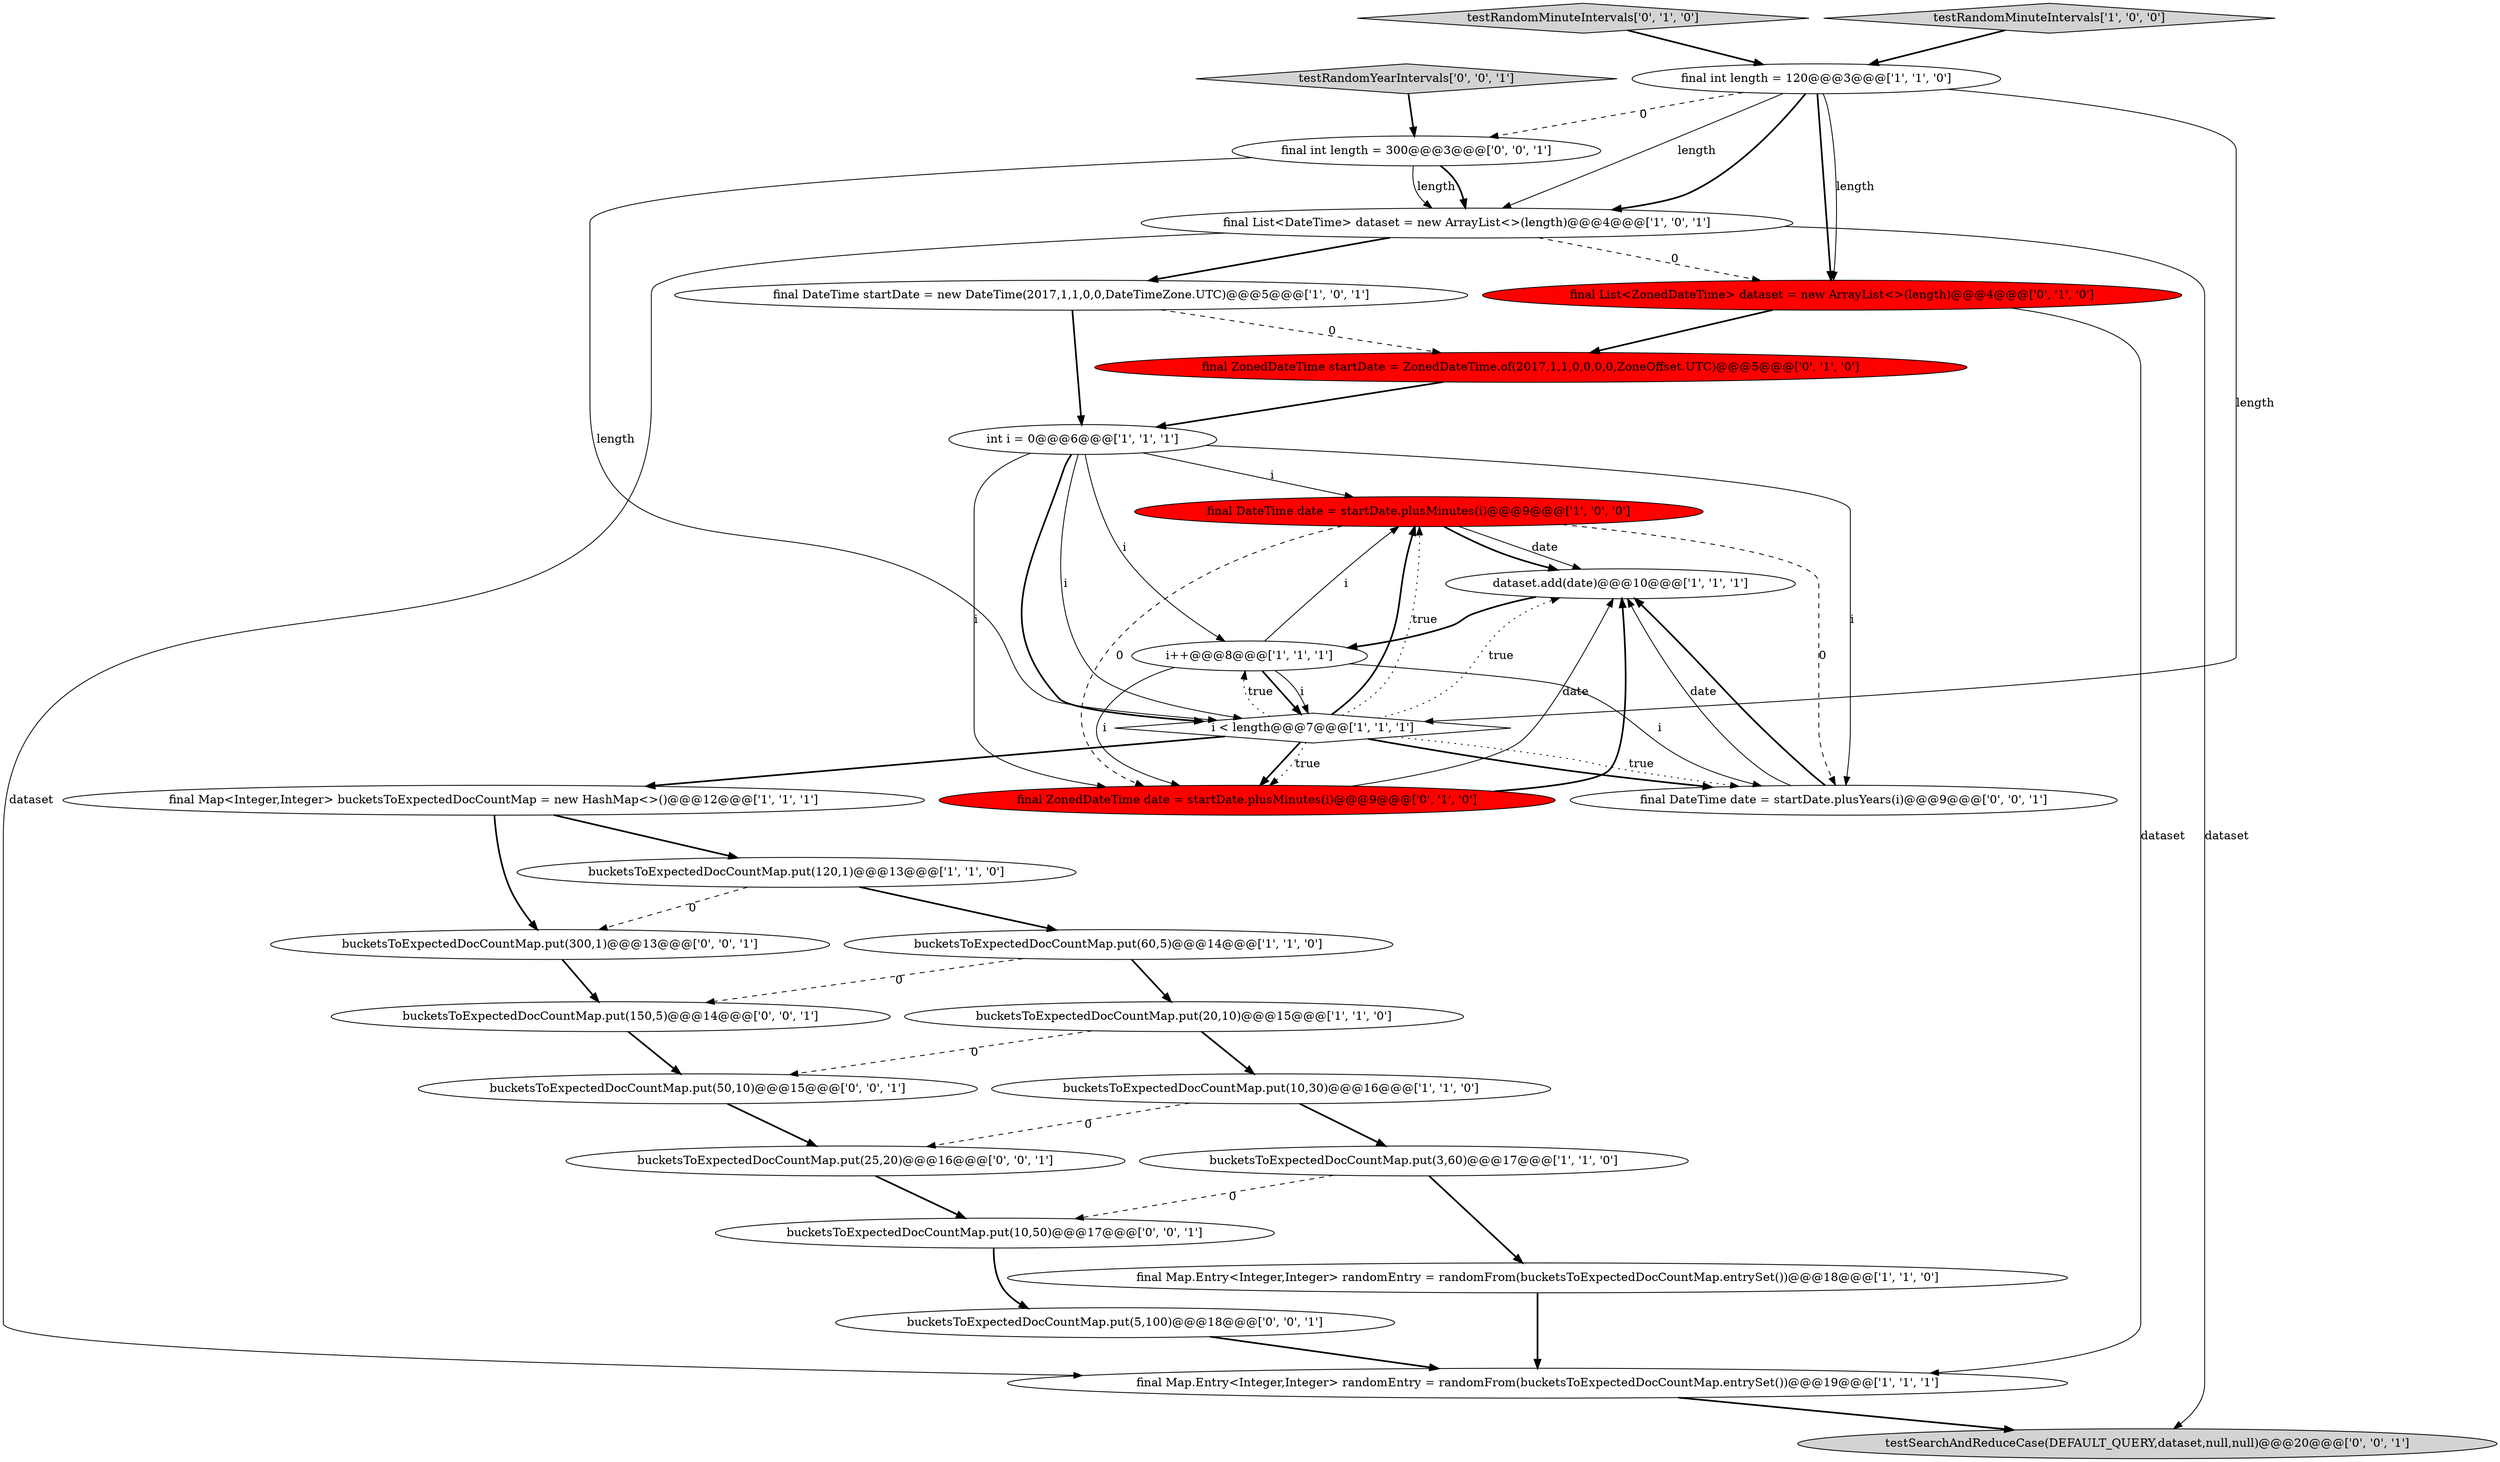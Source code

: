 digraph {
24 [style = filled, label = "testSearchAndReduceCase(DEFAULT_QUERY,dataset,null,null)@@@20@@@['0', '0', '1']", fillcolor = lightgray, shape = ellipse image = "AAA0AAABBB3BBB"];
18 [style = filled, label = "final ZonedDateTime startDate = ZonedDateTime.of(2017,1,1,0,0,0,0,ZoneOffset.UTC)@@@5@@@['0', '1', '0']", fillcolor = red, shape = ellipse image = "AAA1AAABBB2BBB"];
20 [style = filled, label = "final List<ZonedDateTime> dataset = new ArrayList<>(length)@@@4@@@['0', '1', '0']", fillcolor = red, shape = ellipse image = "AAA1AAABBB2BBB"];
17 [style = filled, label = "testRandomMinuteIntervals['0', '1', '0']", fillcolor = lightgray, shape = diamond image = "AAA0AAABBB2BBB"];
16 [style = filled, label = "final Map.Entry<Integer,Integer> randomEntry = randomFrom(bucketsToExpectedDocCountMap.entrySet())@@@18@@@['1', '1', '0']", fillcolor = white, shape = ellipse image = "AAA0AAABBB1BBB"];
11 [style = filled, label = "bucketsToExpectedDocCountMap.put(3,60)@@@17@@@['1', '1', '0']", fillcolor = white, shape = ellipse image = "AAA0AAABBB1BBB"];
29 [style = filled, label = "testRandomYearIntervals['0', '0', '1']", fillcolor = lightgray, shape = diamond image = "AAA0AAABBB3BBB"];
0 [style = filled, label = "dataset.add(date)@@@10@@@['1', '1', '1']", fillcolor = white, shape = ellipse image = "AAA0AAABBB1BBB"];
25 [style = filled, label = "bucketsToExpectedDocCountMap.put(50,10)@@@15@@@['0', '0', '1']", fillcolor = white, shape = ellipse image = "AAA0AAABBB3BBB"];
3 [style = filled, label = "final List<DateTime> dataset = new ArrayList<>(length)@@@4@@@['1', '0', '1']", fillcolor = white, shape = ellipse image = "AAA0AAABBB1BBB"];
13 [style = filled, label = "final Map<Integer,Integer> bucketsToExpectedDocCountMap = new HashMap<>()@@@12@@@['1', '1', '1']", fillcolor = white, shape = ellipse image = "AAA0AAABBB1BBB"];
21 [style = filled, label = "bucketsToExpectedDocCountMap.put(25,20)@@@16@@@['0', '0', '1']", fillcolor = white, shape = ellipse image = "AAA0AAABBB3BBB"];
7 [style = filled, label = "int i = 0@@@6@@@['1', '1', '1']", fillcolor = white, shape = ellipse image = "AAA0AAABBB1BBB"];
4 [style = filled, label = "final DateTime date = startDate.plusMinutes(i)@@@9@@@['1', '0', '0']", fillcolor = red, shape = ellipse image = "AAA1AAABBB1BBB"];
22 [style = filled, label = "final int length = 300@@@3@@@['0', '0', '1']", fillcolor = white, shape = ellipse image = "AAA0AAABBB3BBB"];
15 [style = filled, label = "bucketsToExpectedDocCountMap.put(20,10)@@@15@@@['1', '1', '0']", fillcolor = white, shape = ellipse image = "AAA0AAABBB1BBB"];
28 [style = filled, label = "bucketsToExpectedDocCountMap.put(300,1)@@@13@@@['0', '0', '1']", fillcolor = white, shape = ellipse image = "AAA0AAABBB3BBB"];
26 [style = filled, label = "bucketsToExpectedDocCountMap.put(5,100)@@@18@@@['0', '0', '1']", fillcolor = white, shape = ellipse image = "AAA0AAABBB3BBB"];
19 [style = filled, label = "final ZonedDateTime date = startDate.plusMinutes(i)@@@9@@@['0', '1', '0']", fillcolor = red, shape = ellipse image = "AAA1AAABBB2BBB"];
6 [style = filled, label = "final int length = 120@@@3@@@['1', '1', '0']", fillcolor = white, shape = ellipse image = "AAA0AAABBB1BBB"];
23 [style = filled, label = "bucketsToExpectedDocCountMap.put(150,5)@@@14@@@['0', '0', '1']", fillcolor = white, shape = ellipse image = "AAA0AAABBB3BBB"];
30 [style = filled, label = "final DateTime date = startDate.plusYears(i)@@@9@@@['0', '0', '1']", fillcolor = white, shape = ellipse image = "AAA0AAABBB3BBB"];
14 [style = filled, label = "i++@@@8@@@['1', '1', '1']", fillcolor = white, shape = ellipse image = "AAA0AAABBB1BBB"];
27 [style = filled, label = "bucketsToExpectedDocCountMap.put(10,50)@@@17@@@['0', '0', '1']", fillcolor = white, shape = ellipse image = "AAA0AAABBB3BBB"];
2 [style = filled, label = "final Map.Entry<Integer,Integer> randomEntry = randomFrom(bucketsToExpectedDocCountMap.entrySet())@@@19@@@['1', '1', '1']", fillcolor = white, shape = ellipse image = "AAA0AAABBB1BBB"];
9 [style = filled, label = "testRandomMinuteIntervals['1', '0', '0']", fillcolor = lightgray, shape = diamond image = "AAA0AAABBB1BBB"];
12 [style = filled, label = "bucketsToExpectedDocCountMap.put(10,30)@@@16@@@['1', '1', '0']", fillcolor = white, shape = ellipse image = "AAA0AAABBB1BBB"];
5 [style = filled, label = "bucketsToExpectedDocCountMap.put(120,1)@@@13@@@['1', '1', '0']", fillcolor = white, shape = ellipse image = "AAA0AAABBB1BBB"];
8 [style = filled, label = "bucketsToExpectedDocCountMap.put(60,5)@@@14@@@['1', '1', '0']", fillcolor = white, shape = ellipse image = "AAA0AAABBB1BBB"];
10 [style = filled, label = "i < length@@@7@@@['1', '1', '1']", fillcolor = white, shape = diamond image = "AAA0AAABBB1BBB"];
1 [style = filled, label = "final DateTime startDate = new DateTime(2017,1,1,0,0,DateTimeZone.UTC)@@@5@@@['1', '0', '1']", fillcolor = white, shape = ellipse image = "AAA0AAABBB1BBB"];
11->16 [style = bold, label=""];
6->3 [style = bold, label=""];
5->8 [style = bold, label=""];
23->25 [style = bold, label=""];
6->10 [style = solid, label="length"];
8->15 [style = bold, label=""];
3->1 [style = bold, label=""];
17->6 [style = bold, label=""];
7->10 [style = bold, label=""];
21->27 [style = bold, label=""];
19->0 [style = solid, label="date"];
6->20 [style = solid, label="length"];
10->19 [style = bold, label=""];
4->0 [style = solid, label="date"];
8->23 [style = dashed, label="0"];
12->11 [style = bold, label=""];
22->3 [style = solid, label="length"];
14->10 [style = bold, label=""];
4->30 [style = dashed, label="0"];
14->10 [style = solid, label="i"];
1->18 [style = dashed, label="0"];
7->10 [style = solid, label="i"];
16->2 [style = bold, label=""];
20->2 [style = solid, label="dataset"];
10->30 [style = dotted, label="true"];
1->7 [style = bold, label=""];
7->4 [style = solid, label="i"];
7->30 [style = solid, label="i"];
6->22 [style = dashed, label="0"];
12->21 [style = dashed, label="0"];
7->19 [style = solid, label="i"];
4->0 [style = bold, label=""];
9->6 [style = bold, label=""];
19->0 [style = bold, label=""];
10->14 [style = dotted, label="true"];
6->20 [style = bold, label=""];
20->18 [style = bold, label=""];
22->3 [style = bold, label=""];
3->2 [style = solid, label="dataset"];
26->2 [style = bold, label=""];
0->14 [style = bold, label=""];
15->25 [style = dashed, label="0"];
5->28 [style = dashed, label="0"];
6->3 [style = solid, label="length"];
14->30 [style = solid, label="i"];
10->13 [style = bold, label=""];
14->19 [style = solid, label="i"];
28->23 [style = bold, label=""];
10->19 [style = dotted, label="true"];
3->20 [style = dashed, label="0"];
30->0 [style = solid, label="date"];
10->4 [style = bold, label=""];
13->5 [style = bold, label=""];
10->0 [style = dotted, label="true"];
22->10 [style = solid, label="length"];
4->19 [style = dashed, label="0"];
15->12 [style = bold, label=""];
30->0 [style = bold, label=""];
11->27 [style = dashed, label="0"];
14->4 [style = solid, label="i"];
2->24 [style = bold, label=""];
29->22 [style = bold, label=""];
18->7 [style = bold, label=""];
10->4 [style = dotted, label="true"];
3->24 [style = solid, label="dataset"];
10->30 [style = bold, label=""];
25->21 [style = bold, label=""];
7->14 [style = solid, label="i"];
13->28 [style = bold, label=""];
27->26 [style = bold, label=""];
}
